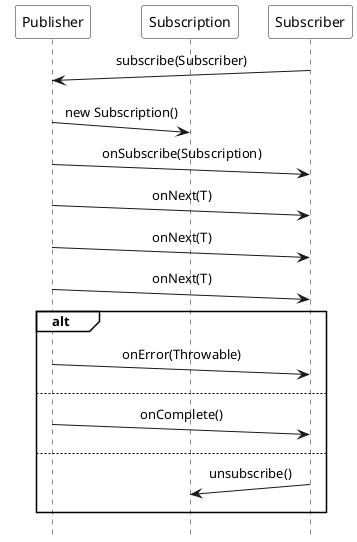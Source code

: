 @startuml

scale 1.0
hide footbox

!pragma teoz true

skinparam monochrome true
skinparam defaultFontName Source Sans Pro
skinparam sequenceMessageAlign center
skinparam participantBackgroundColor #white
skinparam noteBackgroundColor #white
skinparam sequenceGroupBackgroundColor #white
skinparam participantPadding 10

participant Publisher
participant Subscription
participant Subscriber

Subscriber ->(10) Publisher : subscribe(Subscriber)
Publisher ->(10) Subscription : new Subscription()
Publisher ->(10) Subscriber : onSubscribe(Subscription)

Publisher ->(10) Subscriber : onNext(T)
Publisher ->(10) Subscriber : onNext(T)
Publisher ->(10) Subscriber : onNext(T)

alt
    Publisher ->(10) Subscriber : onError(Throwable)
else
    Publisher ->(10) Subscriber : onComplete()
else
    Subscriber ->(10) Subscription : unsubscribe()
end

@enduml
